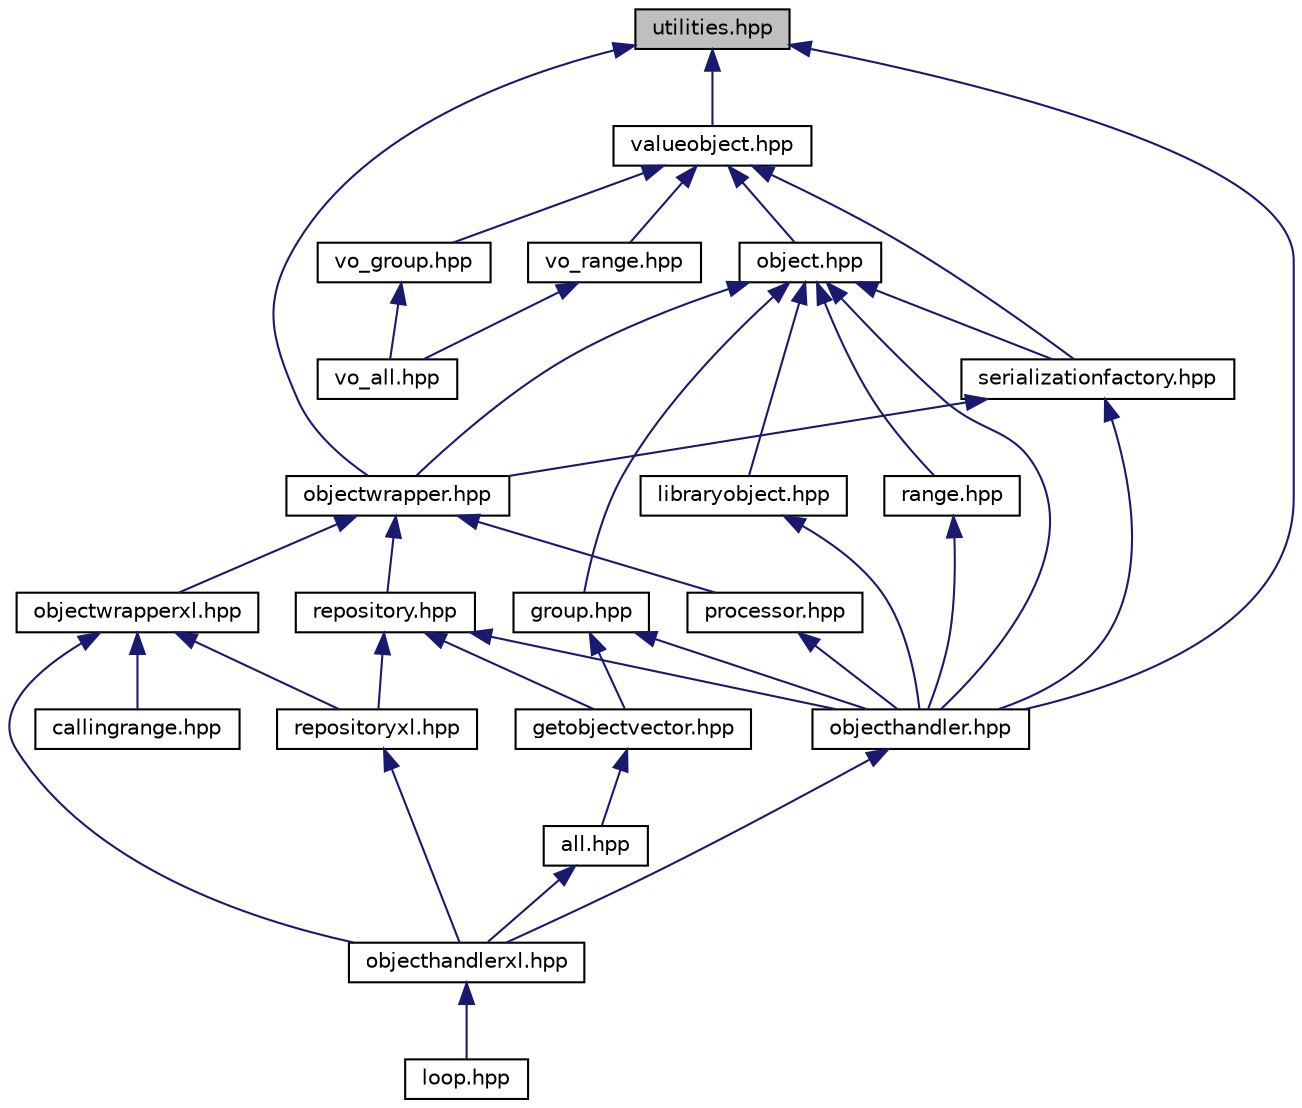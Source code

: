 digraph "utilities.hpp"
{
  edge [fontname="Helvetica",fontsize="10",labelfontname="Helvetica",labelfontsize="10"];
  node [fontname="Helvetica",fontsize="10",shape=record];
  Node11 [label="utilities.hpp",height=0.2,width=0.4,color="black", fillcolor="grey75", style="filled", fontcolor="black"];
  Node11 -> Node12 [dir="back",color="midnightblue",fontsize="10",style="solid",fontname="Helvetica"];
  Node12 [label="objecthandler.hpp",height=0.2,width=0.4,color="black", fillcolor="white", style="filled",URL="$objecthandler_8hpp_source.html"];
  Node12 -> Node13 [dir="back",color="midnightblue",fontsize="10",style="solid",fontname="Helvetica"];
  Node13 [label="objecthandlerxl.hpp",height=0.2,width=0.4,color="black", fillcolor="white", style="filled",URL="$objecthandlerxl_8hpp.html",tooltip="#includes for all functionality in ObjectHandler "];
  Node13 -> Node14 [dir="back",color="midnightblue",fontsize="10",style="solid",fontname="Helvetica"];
  Node14 [label="loop.hpp",height=0.2,width=0.4,color="black", fillcolor="white", style="filled",URL="$loop_8hpp.html",tooltip="Support for Excel functions which loop on an input value. "];
  Node11 -> Node15 [dir="back",color="midnightblue",fontsize="10",style="solid",fontname="Helvetica"];
  Node15 [label="objectwrapper.hpp",height=0.2,width=0.4,color="black", fillcolor="white", style="filled",URL="$objectwrapper_8hpp.html",tooltip="Class ObjectWrapper - Ensure that Object references are up to date. "];
  Node15 -> Node16 [dir="back",color="midnightblue",fontsize="10",style="solid",fontname="Helvetica"];
  Node16 [label="processor.hpp",height=0.2,width=0.4,color="black", fillcolor="white", style="filled",URL="$processor_8hpp.html",tooltip="Class Processor - Restore an Object&#39;s state after deserialization. "];
  Node16 -> Node12 [dir="back",color="midnightblue",fontsize="10",style="solid",fontname="Helvetica"];
  Node15 -> Node17 [dir="back",color="midnightblue",fontsize="10",style="solid",fontname="Helvetica"];
  Node17 [label="repository.hpp",height=0.2,width=0.4,color="black", fillcolor="white", style="filled",URL="$repository_8hpp.html",tooltip="Class Repository - Maintain a store of Objects. "];
  Node17 -> Node18 [dir="back",color="midnightblue",fontsize="10",style="solid",fontname="Helvetica"];
  Node18 [label="getobjectvector.hpp",height=0.2,width=0.4,color="black", fillcolor="white", style="filled",URL="$getobjectvector_8hpp.html",tooltip="Helper functions to facilitate retrieval of Object lists. "];
  Node18 -> Node19 [dir="back",color="midnightblue",fontsize="10",style="solid",fontname="Helvetica"];
  Node19 [label="all.hpp",height=0.2,width=0.4,color="black", fillcolor="white", style="filled",URL="$all_8hpp.html",tooltip="#includes for all Excel conversion functions "];
  Node19 -> Node13 [dir="back",color="midnightblue",fontsize="10",style="solid",fontname="Helvetica"];
  Node17 -> Node12 [dir="back",color="midnightblue",fontsize="10",style="solid",fontname="Helvetica"];
  Node17 -> Node20 [dir="back",color="midnightblue",fontsize="10",style="solid",fontname="Helvetica"];
  Node20 [label="repositoryxl.hpp",height=0.2,width=0.4,color="black", fillcolor="white", style="filled",URL="$repositoryxl_8hpp.html",tooltip="Class RepositoryXL - Excel-specific enhancements to the Repository class. "];
  Node20 -> Node13 [dir="back",color="midnightblue",fontsize="10",style="solid",fontname="Helvetica"];
  Node15 -> Node21 [dir="back",color="midnightblue",fontsize="10",style="solid",fontname="Helvetica"];
  Node21 [label="objectwrapperxl.hpp",height=0.2,width=0.4,color="black", fillcolor="white", style="filled",URL="$objectwrapperxl_8hpp.html",tooltip="Class ObjectWrapperXL - Customization of the ObjectWrapper class for the Excel platform. "];
  Node21 -> Node22 [dir="back",color="midnightblue",fontsize="10",style="solid",fontname="Helvetica"];
  Node22 [label="callingrange.hpp",height=0.2,width=0.4,color="black", fillcolor="white", style="filled",URL="$callingrange_8hpp.html",tooltip="Class CallingRange - Processing for the host cell of an Object. "];
  Node21 -> Node13 [dir="back",color="midnightblue",fontsize="10",style="solid",fontname="Helvetica"];
  Node21 -> Node20 [dir="back",color="midnightblue",fontsize="10",style="solid",fontname="Helvetica"];
  Node11 -> Node23 [dir="back",color="midnightblue",fontsize="10",style="solid",fontname="Helvetica"];
  Node23 [label="valueobject.hpp",height=0.2,width=0.4,color="black", fillcolor="white", style="filled",URL="$valueobject_8hpp.html",tooltip="Class ValueObject - Captures the inputs to an Object. "];
  Node23 -> Node24 [dir="back",color="midnightblue",fontsize="10",style="solid",fontname="Helvetica"];
  Node24 [label="object.hpp",height=0.2,width=0.4,color="black", fillcolor="white", style="filled",URL="$object_8hpp.html",tooltip="Class Object - Define interface for Objects to be stored in the Repository. "];
  Node24 -> Node25 [dir="back",color="midnightblue",fontsize="10",style="solid",fontname="Helvetica"];
  Node25 [label="group.hpp",height=0.2,width=0.4,color="black", fillcolor="white", style="filled",URL="$group_8hpp.html",tooltip="class Group - A collection of Objects "];
  Node25 -> Node18 [dir="back",color="midnightblue",fontsize="10",style="solid",fontname="Helvetica"];
  Node25 -> Node12 [dir="back",color="midnightblue",fontsize="10",style="solid",fontname="Helvetica"];
  Node24 -> Node26 [dir="back",color="midnightblue",fontsize="10",style="solid",fontname="Helvetica"];
  Node26 [label="libraryobject.hpp",height=0.2,width=0.4,color="black", fillcolor="white", style="filled",URL="$libraryobject_8hpp.html",tooltip="A customization of the Object class, suitable for most applications. "];
  Node26 -> Node12 [dir="back",color="midnightblue",fontsize="10",style="solid",fontname="Helvetica"];
  Node24 -> Node12 [dir="back",color="midnightblue",fontsize="10",style="solid",fontname="Helvetica"];
  Node24 -> Node15 [dir="back",color="midnightblue",fontsize="10",style="solid",fontname="Helvetica"];
  Node24 -> Node27 [dir="back",color="midnightblue",fontsize="10",style="solid",fontname="Helvetica"];
  Node27 [label="range.hpp",height=0.2,width=0.4,color="black", fillcolor="white", style="filled",URL="$range_8hpp.html",tooltip="class Range - Container for a matrix of doubles "];
  Node27 -> Node12 [dir="back",color="midnightblue",fontsize="10",style="solid",fontname="Helvetica"];
  Node24 -> Node28 [dir="back",color="midnightblue",fontsize="10",style="solid",fontname="Helvetica"];
  Node28 [label="serializationfactory.hpp",height=0.2,width=0.4,color="black", fillcolor="white", style="filled",URL="$serializationfactory_8hpp.html",tooltip="Class SerializationFactory - A Singleton wrapping the boost::serialization interface. "];
  Node28 -> Node12 [dir="back",color="midnightblue",fontsize="10",style="solid",fontname="Helvetica"];
  Node28 -> Node15 [dir="back",color="midnightblue",fontsize="10",style="solid",fontname="Helvetica"];
  Node23 -> Node28 [dir="back",color="midnightblue",fontsize="10",style="solid",fontname="Helvetica"];
  Node23 -> Node29 [dir="back",color="midnightblue",fontsize="10",style="solid",fontname="Helvetica"];
  Node29 [label="vo_group.hpp",height=0.2,width=0.4,color="black", fillcolor="white", style="filled",URL="$vo__group_8hpp_source.html"];
  Node29 -> Node30 [dir="back",color="midnightblue",fontsize="10",style="solid",fontname="Helvetica"];
  Node30 [label="vo_all.hpp",height=0.2,width=0.4,color="black", fillcolor="white", style="filled",URL="$vo__all_8hpp_source.html"];
  Node23 -> Node31 [dir="back",color="midnightblue",fontsize="10",style="solid",fontname="Helvetica"];
  Node31 [label="vo_range.hpp",height=0.2,width=0.4,color="black", fillcolor="white", style="filled",URL="$vo__range_8hpp_source.html"];
  Node31 -> Node30 [dir="back",color="midnightblue",fontsize="10",style="solid",fontname="Helvetica"];
}
